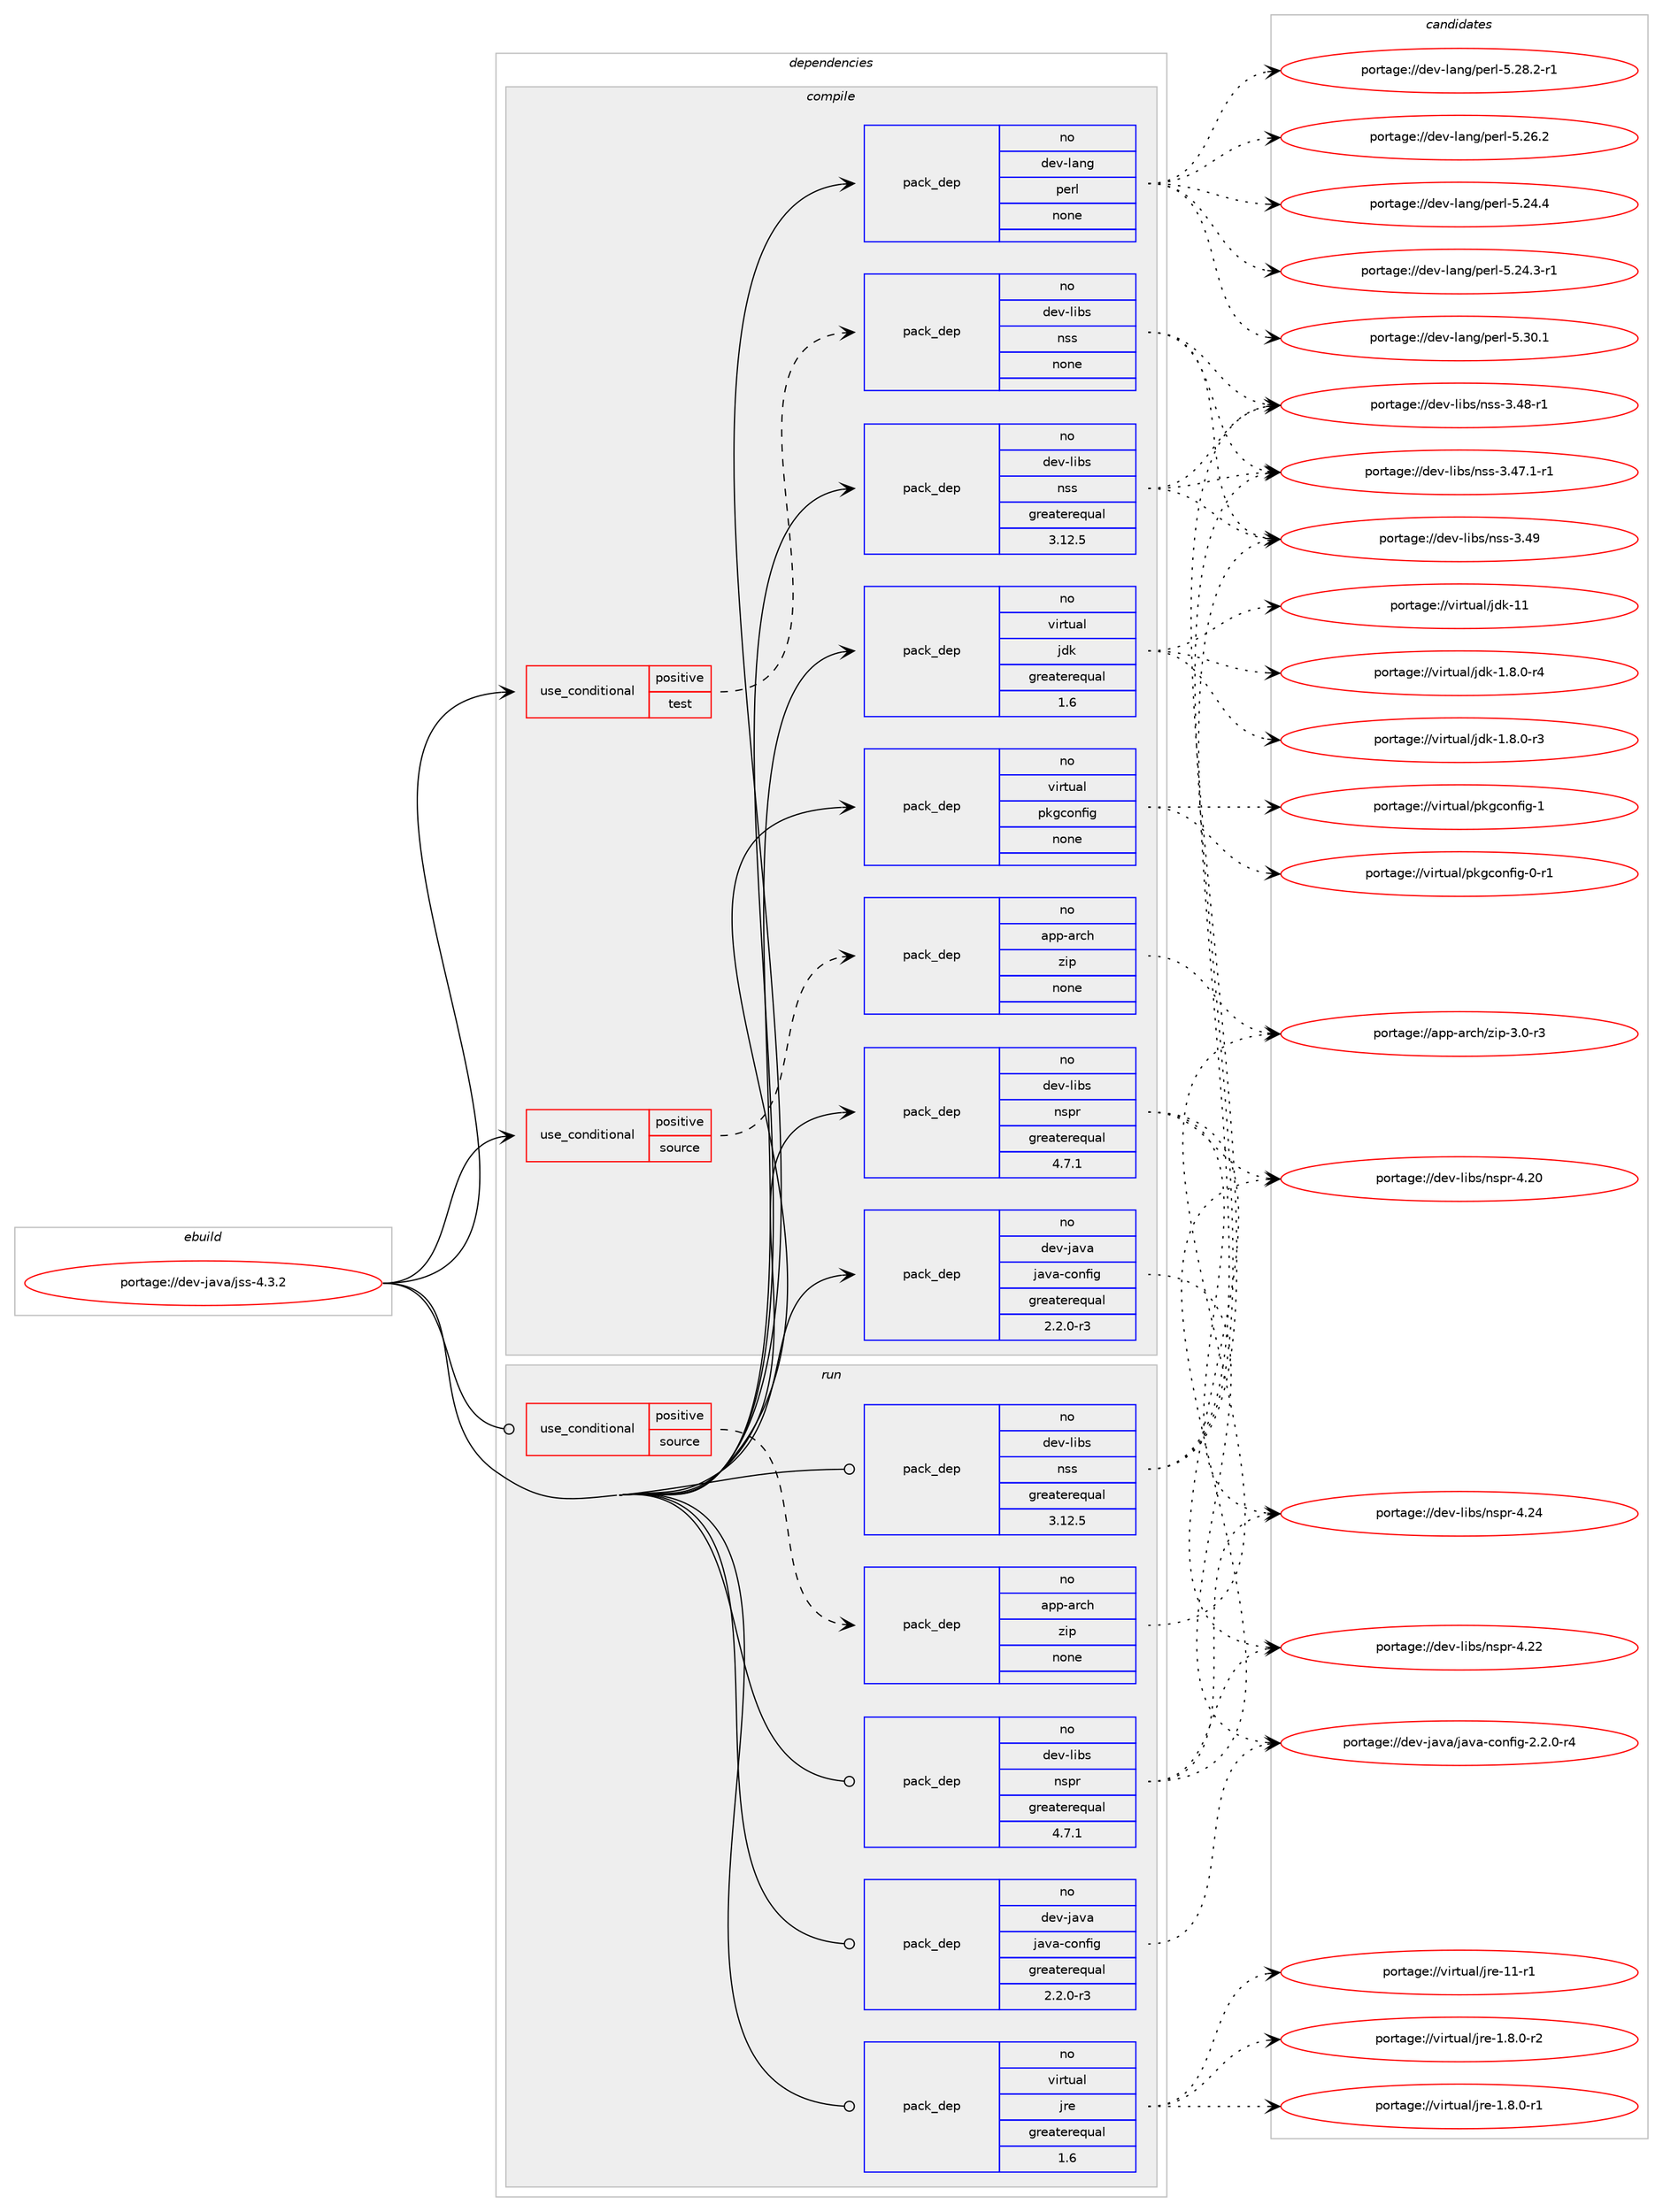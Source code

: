digraph prolog {

# *************
# Graph options
# *************

newrank=true;
concentrate=true;
compound=true;
graph [rankdir=LR,fontname=Helvetica,fontsize=10,ranksep=1.5];#, ranksep=2.5, nodesep=0.2];
edge  [arrowhead=vee];
node  [fontname=Helvetica,fontsize=10];

# **********
# The ebuild
# **********

subgraph cluster_leftcol {
color=gray;
label=<<i>ebuild</i>>;
id [label="portage://dev-java/jss-4.3.2", color=red, width=4, href="../dev-java/jss-4.3.2.svg"];
}

# ****************
# The dependencies
# ****************

subgraph cluster_midcol {
color=gray;
label=<<i>dependencies</i>>;
subgraph cluster_compile {
fillcolor="#eeeeee";
style=filled;
label=<<i>compile</i>>;
subgraph cond129635 {
dependency528706 [label=<<TABLE BORDER="0" CELLBORDER="1" CELLSPACING="0" CELLPADDING="4"><TR><TD ROWSPAN="3" CELLPADDING="10">use_conditional</TD></TR><TR><TD>positive</TD></TR><TR><TD>source</TD></TR></TABLE>>, shape=none, color=red];
subgraph pack393461 {
dependency528707 [label=<<TABLE BORDER="0" CELLBORDER="1" CELLSPACING="0" CELLPADDING="4" WIDTH="220"><TR><TD ROWSPAN="6" CELLPADDING="30">pack_dep</TD></TR><TR><TD WIDTH="110">no</TD></TR><TR><TD>app-arch</TD></TR><TR><TD>zip</TD></TR><TR><TD>none</TD></TR><TR><TD></TD></TR></TABLE>>, shape=none, color=blue];
}
dependency528706:e -> dependency528707:w [weight=20,style="dashed",arrowhead="vee"];
}
id:e -> dependency528706:w [weight=20,style="solid",arrowhead="vee"];
subgraph cond129636 {
dependency528708 [label=<<TABLE BORDER="0" CELLBORDER="1" CELLSPACING="0" CELLPADDING="4"><TR><TD ROWSPAN="3" CELLPADDING="10">use_conditional</TD></TR><TR><TD>positive</TD></TR><TR><TD>test</TD></TR></TABLE>>, shape=none, color=red];
subgraph pack393462 {
dependency528709 [label=<<TABLE BORDER="0" CELLBORDER="1" CELLSPACING="0" CELLPADDING="4" WIDTH="220"><TR><TD ROWSPAN="6" CELLPADDING="30">pack_dep</TD></TR><TR><TD WIDTH="110">no</TD></TR><TR><TD>dev-libs</TD></TR><TR><TD>nss</TD></TR><TR><TD>none</TD></TR><TR><TD></TD></TR></TABLE>>, shape=none, color=blue];
}
dependency528708:e -> dependency528709:w [weight=20,style="dashed",arrowhead="vee"];
}
id:e -> dependency528708:w [weight=20,style="solid",arrowhead="vee"];
subgraph pack393463 {
dependency528710 [label=<<TABLE BORDER="0" CELLBORDER="1" CELLSPACING="0" CELLPADDING="4" WIDTH="220"><TR><TD ROWSPAN="6" CELLPADDING="30">pack_dep</TD></TR><TR><TD WIDTH="110">no</TD></TR><TR><TD>dev-java</TD></TR><TR><TD>java-config</TD></TR><TR><TD>greaterequal</TD></TR><TR><TD>2.2.0-r3</TD></TR></TABLE>>, shape=none, color=blue];
}
id:e -> dependency528710:w [weight=20,style="solid",arrowhead="vee"];
subgraph pack393464 {
dependency528711 [label=<<TABLE BORDER="0" CELLBORDER="1" CELLSPACING="0" CELLPADDING="4" WIDTH="220"><TR><TD ROWSPAN="6" CELLPADDING="30">pack_dep</TD></TR><TR><TD WIDTH="110">no</TD></TR><TR><TD>dev-lang</TD></TR><TR><TD>perl</TD></TR><TR><TD>none</TD></TR><TR><TD></TD></TR></TABLE>>, shape=none, color=blue];
}
id:e -> dependency528711:w [weight=20,style="solid",arrowhead="vee"];
subgraph pack393465 {
dependency528712 [label=<<TABLE BORDER="0" CELLBORDER="1" CELLSPACING="0" CELLPADDING="4" WIDTH="220"><TR><TD ROWSPAN="6" CELLPADDING="30">pack_dep</TD></TR><TR><TD WIDTH="110">no</TD></TR><TR><TD>dev-libs</TD></TR><TR><TD>nspr</TD></TR><TR><TD>greaterequal</TD></TR><TR><TD>4.7.1</TD></TR></TABLE>>, shape=none, color=blue];
}
id:e -> dependency528712:w [weight=20,style="solid",arrowhead="vee"];
subgraph pack393466 {
dependency528713 [label=<<TABLE BORDER="0" CELLBORDER="1" CELLSPACING="0" CELLPADDING="4" WIDTH="220"><TR><TD ROWSPAN="6" CELLPADDING="30">pack_dep</TD></TR><TR><TD WIDTH="110">no</TD></TR><TR><TD>dev-libs</TD></TR><TR><TD>nss</TD></TR><TR><TD>greaterequal</TD></TR><TR><TD>3.12.5</TD></TR></TABLE>>, shape=none, color=blue];
}
id:e -> dependency528713:w [weight=20,style="solid",arrowhead="vee"];
subgraph pack393467 {
dependency528714 [label=<<TABLE BORDER="0" CELLBORDER="1" CELLSPACING="0" CELLPADDING="4" WIDTH="220"><TR><TD ROWSPAN="6" CELLPADDING="30">pack_dep</TD></TR><TR><TD WIDTH="110">no</TD></TR><TR><TD>virtual</TD></TR><TR><TD>jdk</TD></TR><TR><TD>greaterequal</TD></TR><TR><TD>1.6</TD></TR></TABLE>>, shape=none, color=blue];
}
id:e -> dependency528714:w [weight=20,style="solid",arrowhead="vee"];
subgraph pack393468 {
dependency528715 [label=<<TABLE BORDER="0" CELLBORDER="1" CELLSPACING="0" CELLPADDING="4" WIDTH="220"><TR><TD ROWSPAN="6" CELLPADDING="30">pack_dep</TD></TR><TR><TD WIDTH="110">no</TD></TR><TR><TD>virtual</TD></TR><TR><TD>pkgconfig</TD></TR><TR><TD>none</TD></TR><TR><TD></TD></TR></TABLE>>, shape=none, color=blue];
}
id:e -> dependency528715:w [weight=20,style="solid",arrowhead="vee"];
}
subgraph cluster_compileandrun {
fillcolor="#eeeeee";
style=filled;
label=<<i>compile and run</i>>;
}
subgraph cluster_run {
fillcolor="#eeeeee";
style=filled;
label=<<i>run</i>>;
subgraph cond129637 {
dependency528716 [label=<<TABLE BORDER="0" CELLBORDER="1" CELLSPACING="0" CELLPADDING="4"><TR><TD ROWSPAN="3" CELLPADDING="10">use_conditional</TD></TR><TR><TD>positive</TD></TR><TR><TD>source</TD></TR></TABLE>>, shape=none, color=red];
subgraph pack393469 {
dependency528717 [label=<<TABLE BORDER="0" CELLBORDER="1" CELLSPACING="0" CELLPADDING="4" WIDTH="220"><TR><TD ROWSPAN="6" CELLPADDING="30">pack_dep</TD></TR><TR><TD WIDTH="110">no</TD></TR><TR><TD>app-arch</TD></TR><TR><TD>zip</TD></TR><TR><TD>none</TD></TR><TR><TD></TD></TR></TABLE>>, shape=none, color=blue];
}
dependency528716:e -> dependency528717:w [weight=20,style="dashed",arrowhead="vee"];
}
id:e -> dependency528716:w [weight=20,style="solid",arrowhead="odot"];
subgraph pack393470 {
dependency528718 [label=<<TABLE BORDER="0" CELLBORDER="1" CELLSPACING="0" CELLPADDING="4" WIDTH="220"><TR><TD ROWSPAN="6" CELLPADDING="30">pack_dep</TD></TR><TR><TD WIDTH="110">no</TD></TR><TR><TD>dev-java</TD></TR><TR><TD>java-config</TD></TR><TR><TD>greaterequal</TD></TR><TR><TD>2.2.0-r3</TD></TR></TABLE>>, shape=none, color=blue];
}
id:e -> dependency528718:w [weight=20,style="solid",arrowhead="odot"];
subgraph pack393471 {
dependency528719 [label=<<TABLE BORDER="0" CELLBORDER="1" CELLSPACING="0" CELLPADDING="4" WIDTH="220"><TR><TD ROWSPAN="6" CELLPADDING="30">pack_dep</TD></TR><TR><TD WIDTH="110">no</TD></TR><TR><TD>dev-libs</TD></TR><TR><TD>nspr</TD></TR><TR><TD>greaterequal</TD></TR><TR><TD>4.7.1</TD></TR></TABLE>>, shape=none, color=blue];
}
id:e -> dependency528719:w [weight=20,style="solid",arrowhead="odot"];
subgraph pack393472 {
dependency528720 [label=<<TABLE BORDER="0" CELLBORDER="1" CELLSPACING="0" CELLPADDING="4" WIDTH="220"><TR><TD ROWSPAN="6" CELLPADDING="30">pack_dep</TD></TR><TR><TD WIDTH="110">no</TD></TR><TR><TD>dev-libs</TD></TR><TR><TD>nss</TD></TR><TR><TD>greaterequal</TD></TR><TR><TD>3.12.5</TD></TR></TABLE>>, shape=none, color=blue];
}
id:e -> dependency528720:w [weight=20,style="solid",arrowhead="odot"];
subgraph pack393473 {
dependency528721 [label=<<TABLE BORDER="0" CELLBORDER="1" CELLSPACING="0" CELLPADDING="4" WIDTH="220"><TR><TD ROWSPAN="6" CELLPADDING="30">pack_dep</TD></TR><TR><TD WIDTH="110">no</TD></TR><TR><TD>virtual</TD></TR><TR><TD>jre</TD></TR><TR><TD>greaterequal</TD></TR><TR><TD>1.6</TD></TR></TABLE>>, shape=none, color=blue];
}
id:e -> dependency528721:w [weight=20,style="solid",arrowhead="odot"];
}
}

# **************
# The candidates
# **************

subgraph cluster_choices {
rank=same;
color=gray;
label=<<i>candidates</i>>;

subgraph choice393461 {
color=black;
nodesep=1;
choice9711211245971149910447122105112455146484511451 [label="portage://app-arch/zip-3.0-r3", color=red, width=4,href="../app-arch/zip-3.0-r3.svg"];
dependency528707:e -> choice9711211245971149910447122105112455146484511451:w [style=dotted,weight="100"];
}
subgraph choice393462 {
color=black;
nodesep=1;
choice1001011184510810598115471101151154551465257 [label="portage://dev-libs/nss-3.49", color=red, width=4,href="../dev-libs/nss-3.49.svg"];
choice10010111845108105981154711011511545514652564511449 [label="portage://dev-libs/nss-3.48-r1", color=red, width=4,href="../dev-libs/nss-3.48-r1.svg"];
choice100101118451081059811547110115115455146525546494511449 [label="portage://dev-libs/nss-3.47.1-r1", color=red, width=4,href="../dev-libs/nss-3.47.1-r1.svg"];
dependency528709:e -> choice1001011184510810598115471101151154551465257:w [style=dotted,weight="100"];
dependency528709:e -> choice10010111845108105981154711011511545514652564511449:w [style=dotted,weight="100"];
dependency528709:e -> choice100101118451081059811547110115115455146525546494511449:w [style=dotted,weight="100"];
}
subgraph choice393463 {
color=black;
nodesep=1;
choice10010111845106971189747106971189745991111101021051034550465046484511452 [label="portage://dev-java/java-config-2.2.0-r4", color=red, width=4,href="../dev-java/java-config-2.2.0-r4.svg"];
dependency528710:e -> choice10010111845106971189747106971189745991111101021051034550465046484511452:w [style=dotted,weight="100"];
}
subgraph choice393464 {
color=black;
nodesep=1;
choice10010111845108971101034711210111410845534651484649 [label="portage://dev-lang/perl-5.30.1", color=red, width=4,href="../dev-lang/perl-5.30.1.svg"];
choice100101118451089711010347112101114108455346505646504511449 [label="portage://dev-lang/perl-5.28.2-r1", color=red, width=4,href="../dev-lang/perl-5.28.2-r1.svg"];
choice10010111845108971101034711210111410845534650544650 [label="portage://dev-lang/perl-5.26.2", color=red, width=4,href="../dev-lang/perl-5.26.2.svg"];
choice10010111845108971101034711210111410845534650524652 [label="portage://dev-lang/perl-5.24.4", color=red, width=4,href="../dev-lang/perl-5.24.4.svg"];
choice100101118451089711010347112101114108455346505246514511449 [label="portage://dev-lang/perl-5.24.3-r1", color=red, width=4,href="../dev-lang/perl-5.24.3-r1.svg"];
dependency528711:e -> choice10010111845108971101034711210111410845534651484649:w [style=dotted,weight="100"];
dependency528711:e -> choice100101118451089711010347112101114108455346505646504511449:w [style=dotted,weight="100"];
dependency528711:e -> choice10010111845108971101034711210111410845534650544650:w [style=dotted,weight="100"];
dependency528711:e -> choice10010111845108971101034711210111410845534650524652:w [style=dotted,weight="100"];
dependency528711:e -> choice100101118451089711010347112101114108455346505246514511449:w [style=dotted,weight="100"];
}
subgraph choice393465 {
color=black;
nodesep=1;
choice1001011184510810598115471101151121144552465052 [label="portage://dev-libs/nspr-4.24", color=red, width=4,href="../dev-libs/nspr-4.24.svg"];
choice1001011184510810598115471101151121144552465050 [label="portage://dev-libs/nspr-4.22", color=red, width=4,href="../dev-libs/nspr-4.22.svg"];
choice1001011184510810598115471101151121144552465048 [label="portage://dev-libs/nspr-4.20", color=red, width=4,href="../dev-libs/nspr-4.20.svg"];
dependency528712:e -> choice1001011184510810598115471101151121144552465052:w [style=dotted,weight="100"];
dependency528712:e -> choice1001011184510810598115471101151121144552465050:w [style=dotted,weight="100"];
dependency528712:e -> choice1001011184510810598115471101151121144552465048:w [style=dotted,weight="100"];
}
subgraph choice393466 {
color=black;
nodesep=1;
choice1001011184510810598115471101151154551465257 [label="portage://dev-libs/nss-3.49", color=red, width=4,href="../dev-libs/nss-3.49.svg"];
choice10010111845108105981154711011511545514652564511449 [label="portage://dev-libs/nss-3.48-r1", color=red, width=4,href="../dev-libs/nss-3.48-r1.svg"];
choice100101118451081059811547110115115455146525546494511449 [label="portage://dev-libs/nss-3.47.1-r1", color=red, width=4,href="../dev-libs/nss-3.47.1-r1.svg"];
dependency528713:e -> choice1001011184510810598115471101151154551465257:w [style=dotted,weight="100"];
dependency528713:e -> choice10010111845108105981154711011511545514652564511449:w [style=dotted,weight="100"];
dependency528713:e -> choice100101118451081059811547110115115455146525546494511449:w [style=dotted,weight="100"];
}
subgraph choice393467 {
color=black;
nodesep=1;
choice1181051141161179710847106100107454949 [label="portage://virtual/jdk-11", color=red, width=4,href="../virtual/jdk-11.svg"];
choice11810511411611797108471061001074549465646484511452 [label="portage://virtual/jdk-1.8.0-r4", color=red, width=4,href="../virtual/jdk-1.8.0-r4.svg"];
choice11810511411611797108471061001074549465646484511451 [label="portage://virtual/jdk-1.8.0-r3", color=red, width=4,href="../virtual/jdk-1.8.0-r3.svg"];
dependency528714:e -> choice1181051141161179710847106100107454949:w [style=dotted,weight="100"];
dependency528714:e -> choice11810511411611797108471061001074549465646484511452:w [style=dotted,weight="100"];
dependency528714:e -> choice11810511411611797108471061001074549465646484511451:w [style=dotted,weight="100"];
}
subgraph choice393468 {
color=black;
nodesep=1;
choice1181051141161179710847112107103991111101021051034549 [label="portage://virtual/pkgconfig-1", color=red, width=4,href="../virtual/pkgconfig-1.svg"];
choice11810511411611797108471121071039911111010210510345484511449 [label="portage://virtual/pkgconfig-0-r1", color=red, width=4,href="../virtual/pkgconfig-0-r1.svg"];
dependency528715:e -> choice1181051141161179710847112107103991111101021051034549:w [style=dotted,weight="100"];
dependency528715:e -> choice11810511411611797108471121071039911111010210510345484511449:w [style=dotted,weight="100"];
}
subgraph choice393469 {
color=black;
nodesep=1;
choice9711211245971149910447122105112455146484511451 [label="portage://app-arch/zip-3.0-r3", color=red, width=4,href="../app-arch/zip-3.0-r3.svg"];
dependency528717:e -> choice9711211245971149910447122105112455146484511451:w [style=dotted,weight="100"];
}
subgraph choice393470 {
color=black;
nodesep=1;
choice10010111845106971189747106971189745991111101021051034550465046484511452 [label="portage://dev-java/java-config-2.2.0-r4", color=red, width=4,href="../dev-java/java-config-2.2.0-r4.svg"];
dependency528718:e -> choice10010111845106971189747106971189745991111101021051034550465046484511452:w [style=dotted,weight="100"];
}
subgraph choice393471 {
color=black;
nodesep=1;
choice1001011184510810598115471101151121144552465052 [label="portage://dev-libs/nspr-4.24", color=red, width=4,href="../dev-libs/nspr-4.24.svg"];
choice1001011184510810598115471101151121144552465050 [label="portage://dev-libs/nspr-4.22", color=red, width=4,href="../dev-libs/nspr-4.22.svg"];
choice1001011184510810598115471101151121144552465048 [label="portage://dev-libs/nspr-4.20", color=red, width=4,href="../dev-libs/nspr-4.20.svg"];
dependency528719:e -> choice1001011184510810598115471101151121144552465052:w [style=dotted,weight="100"];
dependency528719:e -> choice1001011184510810598115471101151121144552465050:w [style=dotted,weight="100"];
dependency528719:e -> choice1001011184510810598115471101151121144552465048:w [style=dotted,weight="100"];
}
subgraph choice393472 {
color=black;
nodesep=1;
choice1001011184510810598115471101151154551465257 [label="portage://dev-libs/nss-3.49", color=red, width=4,href="../dev-libs/nss-3.49.svg"];
choice10010111845108105981154711011511545514652564511449 [label="portage://dev-libs/nss-3.48-r1", color=red, width=4,href="../dev-libs/nss-3.48-r1.svg"];
choice100101118451081059811547110115115455146525546494511449 [label="portage://dev-libs/nss-3.47.1-r1", color=red, width=4,href="../dev-libs/nss-3.47.1-r1.svg"];
dependency528720:e -> choice1001011184510810598115471101151154551465257:w [style=dotted,weight="100"];
dependency528720:e -> choice10010111845108105981154711011511545514652564511449:w [style=dotted,weight="100"];
dependency528720:e -> choice100101118451081059811547110115115455146525546494511449:w [style=dotted,weight="100"];
}
subgraph choice393473 {
color=black;
nodesep=1;
choice11810511411611797108471061141014549494511449 [label="portage://virtual/jre-11-r1", color=red, width=4,href="../virtual/jre-11-r1.svg"];
choice11810511411611797108471061141014549465646484511450 [label="portage://virtual/jre-1.8.0-r2", color=red, width=4,href="../virtual/jre-1.8.0-r2.svg"];
choice11810511411611797108471061141014549465646484511449 [label="portage://virtual/jre-1.8.0-r1", color=red, width=4,href="../virtual/jre-1.8.0-r1.svg"];
dependency528721:e -> choice11810511411611797108471061141014549494511449:w [style=dotted,weight="100"];
dependency528721:e -> choice11810511411611797108471061141014549465646484511450:w [style=dotted,weight="100"];
dependency528721:e -> choice11810511411611797108471061141014549465646484511449:w [style=dotted,weight="100"];
}
}

}
